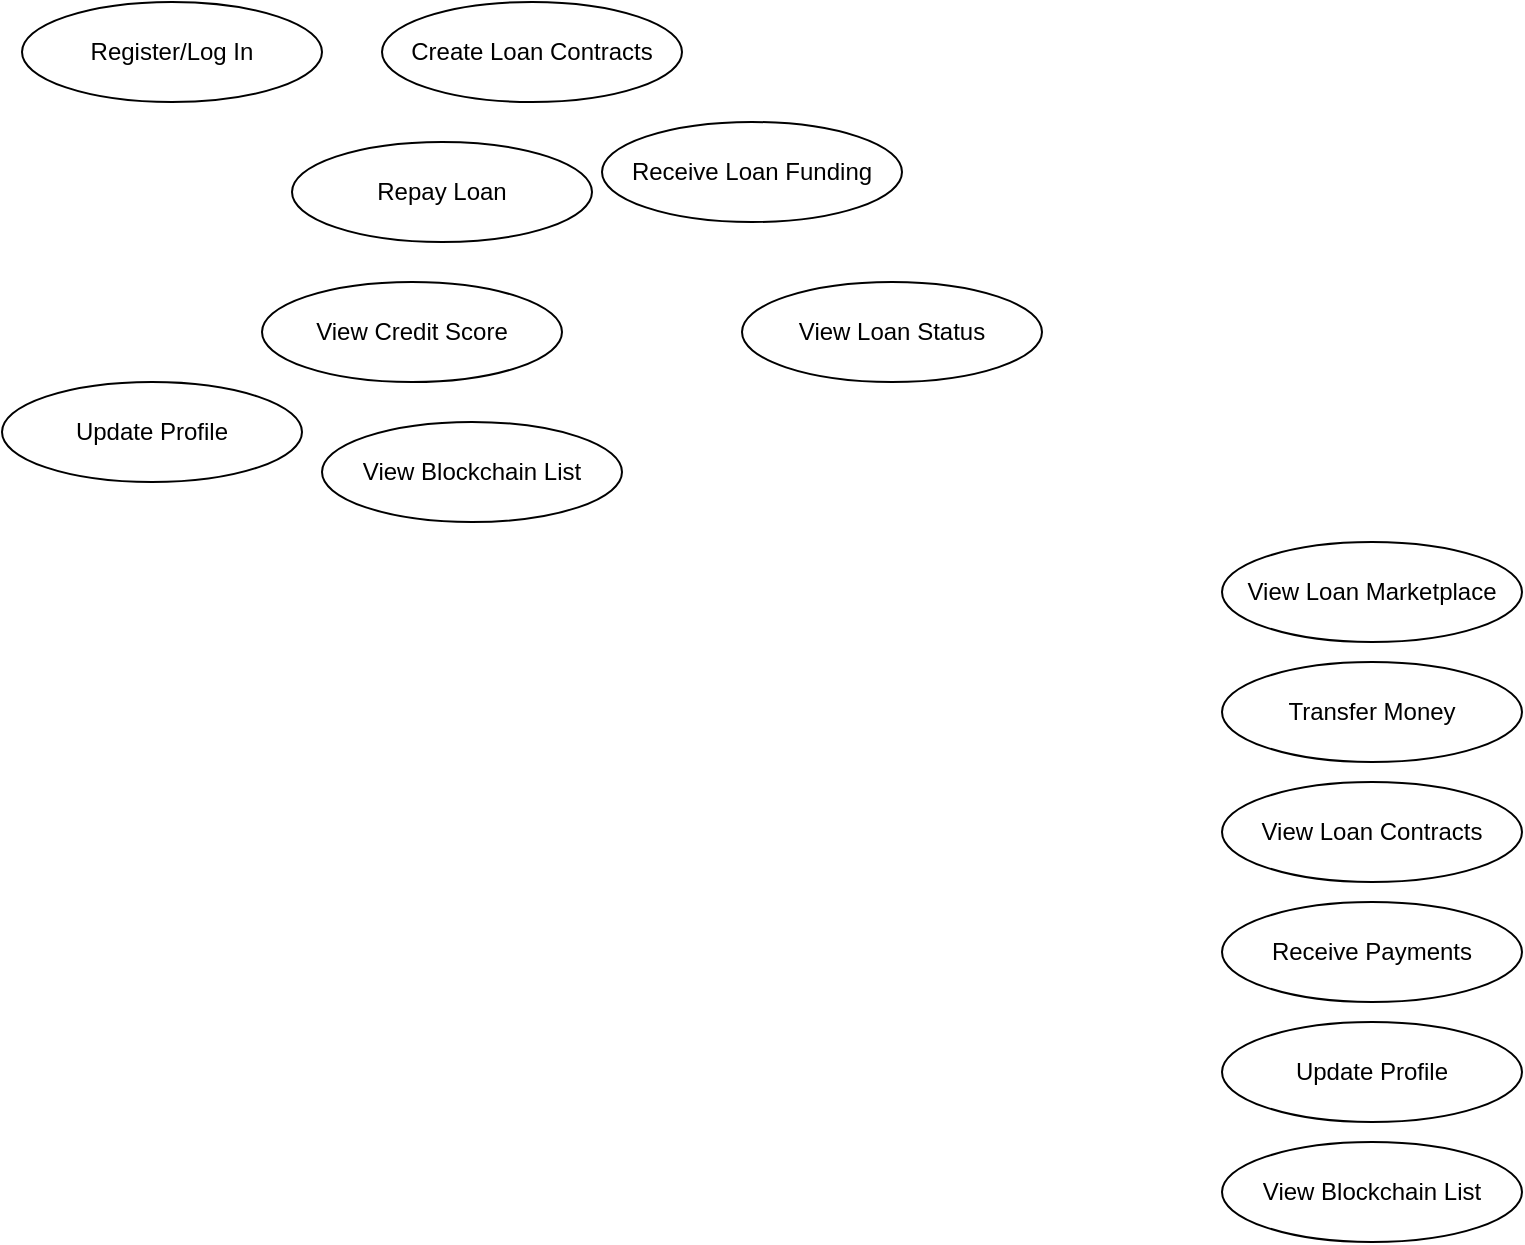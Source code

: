 <mxfile version="22.1.16" type="github">
  <diagram name="Page-1" id="TEoX_1rVG2kbIiYaBgTd">
    <mxGraphModel dx="1219" dy="693" grid="1" gridSize="10" guides="1" tooltips="1" connect="1" arrows="1" fold="1" page="1" pageScale="1" pageWidth="1169" pageHeight="827" math="0" shadow="0">
      <root>
        <mxCell id="0" />
        <mxCell id="1" parent="0" />
        <mxCell id="3" value="Register/Log In" style="ellipse;html=1;whiteSpace=wrap;fillColor=#FFFFFF;" parent="1" vertex="1">
          <mxGeometry x="200" y="30" width="150" height="50" as="geometry" />
        </mxCell>
        <mxCell id="4" value="Create Loan Contracts" style="ellipse;html=1;whiteSpace=wrap;fillColor=#FFFFFF;" parent="1" vertex="1">
          <mxGeometry x="380" y="30" width="150" height="50" as="geometry" />
        </mxCell>
        <mxCell id="5" value="Receive Loan Funding" style="ellipse;html=1;whiteSpace=wrap;fillColor=#FFFFFF;" parent="1" vertex="1">
          <mxGeometry x="490" y="90" width="150" height="50" as="geometry" />
        </mxCell>
        <mxCell id="6" value="Repay Loan" style="ellipse;html=1;whiteSpace=wrap;fillColor=#FFFFFF;" parent="1" vertex="1">
          <mxGeometry x="335" y="100" width="150" height="50" as="geometry" />
        </mxCell>
        <mxCell id="7" value="View Loan Status" style="ellipse;html=1;whiteSpace=wrap;fillColor=#FFFFFF;" parent="1" vertex="1">
          <mxGeometry x="560" y="170" width="150" height="50" as="geometry" />
        </mxCell>
        <mxCell id="8" value="View Credit Score" style="ellipse;html=1;whiteSpace=wrap;fillColor=#FFFFFF;" parent="1" vertex="1">
          <mxGeometry x="320" y="170" width="150" height="50" as="geometry" />
        </mxCell>
        <mxCell id="9" value="Update Profile" style="ellipse;html=1;whiteSpace=wrap;fillColor=#FFFFFF;" parent="1" vertex="1">
          <mxGeometry x="190" y="220" width="150" height="50" as="geometry" />
        </mxCell>
        <mxCell id="10" value="View Blockchain List" style="ellipse;html=1;whiteSpace=wrap;fillColor=#FFFFFF;" parent="1" vertex="1">
          <mxGeometry x="350" y="240" width="150" height="50" as="geometry" />
        </mxCell>
        <mxCell id="13" value="View Loan Marketplace" style="ellipse;html=1;whiteSpace=wrap;fillColor=#FFFFFF;" parent="1" vertex="1">
          <mxGeometry x="800" y="300" width="150" height="50" as="geometry" />
        </mxCell>
        <mxCell id="14" value="Transfer Money" style="ellipse;html=1;whiteSpace=wrap;fillColor=#FFFFFF;" parent="1" vertex="1">
          <mxGeometry x="800" y="360" width="150" height="50" as="geometry" />
        </mxCell>
        <mxCell id="15" value="View Loan Contracts" style="ellipse;html=1;whiteSpace=wrap;fillColor=#FFFFFF;" parent="1" vertex="1">
          <mxGeometry x="800" y="420" width="150" height="50" as="geometry" />
        </mxCell>
        <mxCell id="16" value="Receive Payments" style="ellipse;html=1;whiteSpace=wrap;fillColor=#FFFFFF;" parent="1" vertex="1">
          <mxGeometry x="800" y="480" width="150" height="50" as="geometry" />
        </mxCell>
        <mxCell id="17" value="Update Profile" style="ellipse;html=1;whiteSpace=wrap;fillColor=#FFFFFF;" parent="1" vertex="1">
          <mxGeometry x="800" y="540" width="150" height="50" as="geometry" />
        </mxCell>
        <mxCell id="18" value="View Blockchain List" style="ellipse;html=1;whiteSpace=wrap;fillColor=#FFFFFF;" parent="1" vertex="1">
          <mxGeometry x="800" y="600" width="150" height="50" as="geometry" />
        </mxCell>
      </root>
    </mxGraphModel>
  </diagram>
</mxfile>
